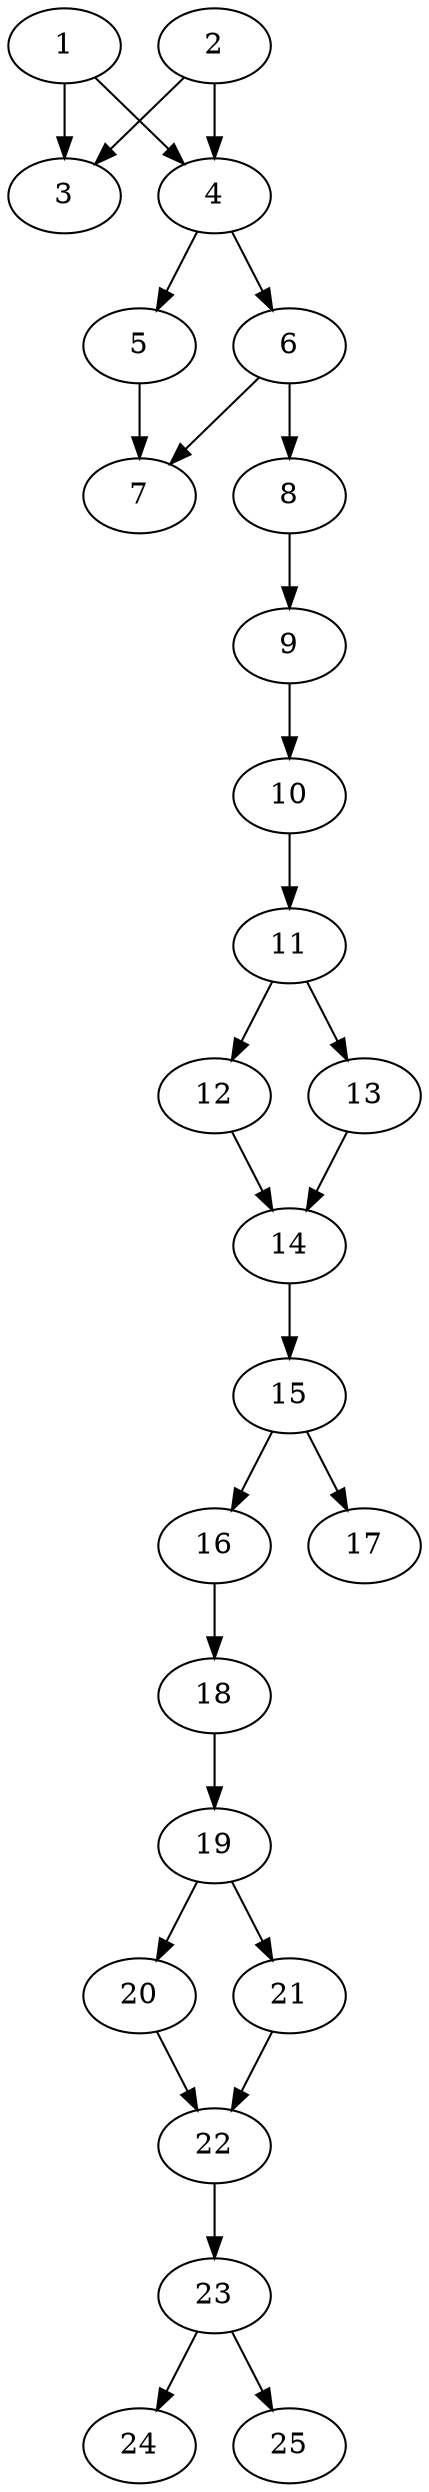 // DAG automatically generated by daggen at Thu Oct  3 14:00:39 2019
// ./daggen --dot -n 25 --ccr 0.5 --fat 0.3 --regular 0.9 --density 0.7 --mindata 5242880 --maxdata 52428800 
digraph G {
  1 [size="74885120", alpha="0.01", expect_size="37442560"] 
  1 -> 3 [size ="37442560"]
  1 -> 4 [size ="37442560"]
  2 [size="89204736", alpha="0.12", expect_size="44602368"] 
  2 -> 3 [size ="44602368"]
  2 -> 4 [size ="44602368"]
  3 [size="80830464", alpha="0.18", expect_size="40415232"] 
  4 [size="102752256", alpha="0.13", expect_size="51376128"] 
  4 -> 5 [size ="51376128"]
  4 -> 6 [size ="51376128"]
  5 [size="74770432", alpha="0.13", expect_size="37385216"] 
  5 -> 7 [size ="37385216"]
  6 [size="72433664", alpha="0.07", expect_size="36216832"] 
  6 -> 7 [size ="36216832"]
  6 -> 8 [size ="36216832"]
  7 [size="81422336", alpha="0.08", expect_size="40711168"] 
  8 [size="71067648", alpha="0.13", expect_size="35533824"] 
  8 -> 9 [size ="35533824"]
  9 [size="51822592", alpha="0.19", expect_size="25911296"] 
  9 -> 10 [size ="25911296"]
  10 [size="42139648", alpha="0.20", expect_size="21069824"] 
  10 -> 11 [size ="21069824"]
  11 [size="25843712", alpha="0.07", expect_size="12921856"] 
  11 -> 12 [size ="12921856"]
  11 -> 13 [size ="12921856"]
  12 [size="31764480", alpha="0.00", expect_size="15882240"] 
  12 -> 14 [size ="15882240"]
  13 [size="89686016", alpha="0.00", expect_size="44843008"] 
  13 -> 14 [size ="44843008"]
  14 [size="78401536", alpha="0.15", expect_size="39200768"] 
  14 -> 15 [size ="39200768"]
  15 [size="46155776", alpha="0.13", expect_size="23077888"] 
  15 -> 16 [size ="23077888"]
  15 -> 17 [size ="23077888"]
  16 [size="13699072", alpha="0.09", expect_size="6849536"] 
  16 -> 18 [size ="6849536"]
  17 [size="45086720", alpha="0.08", expect_size="22543360"] 
  18 [size="82968576", alpha="0.15", expect_size="41484288"] 
  18 -> 19 [size ="41484288"]
  19 [size="47941632", alpha="0.09", expect_size="23970816"] 
  19 -> 20 [size ="23970816"]
  19 -> 21 [size ="23970816"]
  20 [size="43722752", alpha="0.03", expect_size="21861376"] 
  20 -> 22 [size ="21861376"]
  21 [size="43466752", alpha="0.10", expect_size="21733376"] 
  21 -> 22 [size ="21733376"]
  22 [size="77180928", alpha="0.15", expect_size="38590464"] 
  22 -> 23 [size ="38590464"]
  23 [size="77608960", alpha="0.14", expect_size="38804480"] 
  23 -> 24 [size ="38804480"]
  23 -> 25 [size ="38804480"]
  24 [size="78321664", alpha="0.13", expect_size="39160832"] 
  25 [size="56576000", alpha="0.06", expect_size="28288000"] 
}
